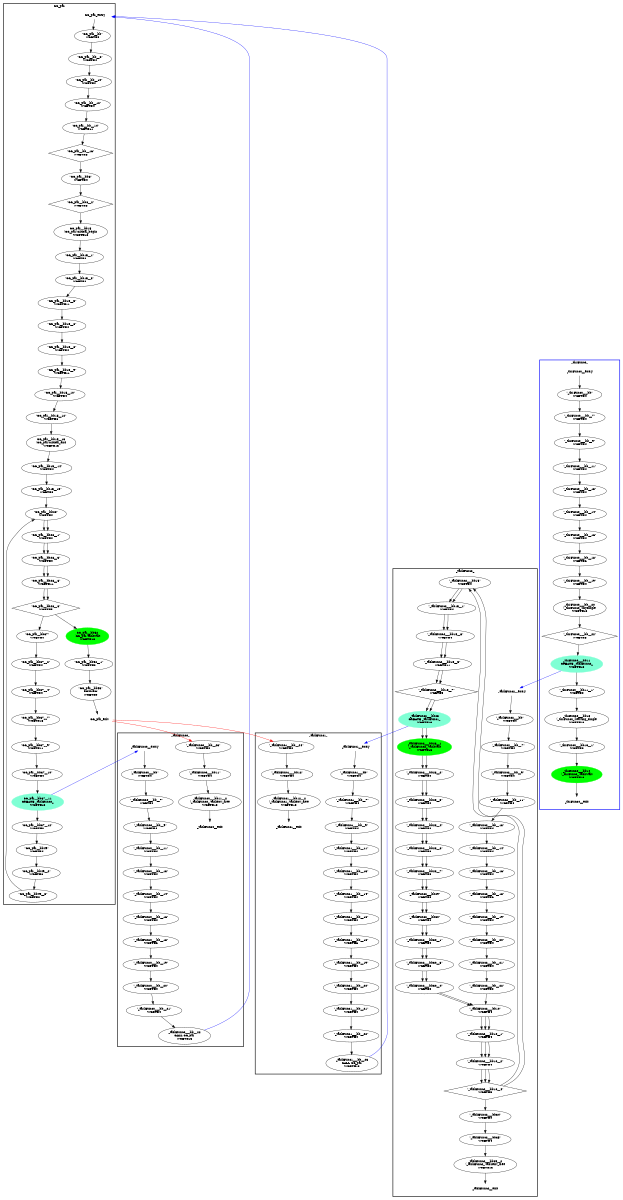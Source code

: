 digraph "CFG" {
fontsize=10;
orientation="portrait";
rankdir="TB";
size="10,8";
CC_par__bb15__1 [fontsize=10, label="\"CC_par__bb15__1\"\nWCET=4", width="0.01"];
CC_par__bb28__6 [fontsize=10, label="\"CC_par__bb28__6\"\nWCET=11", width="0.01"];
CC_par__bb37__10 [fontsize=10, label="\"CC_par__bb37__10\"\nWCET=4", width="0.01"];
CC_par__bb15__15 [fontsize=10, label="\"CC_par__bb15__15\"\nWCET=0", width="0.01"];
CC_par__bb15__5 [fontsize=10, label="\"CC_par__bb15__5\"\nWCET=11", width="0.01"];
CC_par__bb49__3 [fontsize=10, label="\"CC_par__bb49__3\"\nWCET=0", width="0.01"];
CC_par__bb37__11 [color=aquamarine, fontsize=10, label="CC_par__bb37__11\nCREATE _taskFunc0_\nWCET=13", style=filled, width="0.01"];
CC_par__bb15__8 [fontsize=10, label="\"CC_par__bb15__8\"\nWCET=4", width="0.01"];
CC_par__bb15 [fontsize=10, label="CC_par__bb15\n(CC_par)critical_begin\nWCET=13", width="0.01"];
CC_par__bb37__12 [fontsize=10, label="\"CC_par__bb37__12\"\nWCET=0", width="0.01"];
CC_par__bb52 [color=green, fontsize=10, label="CC_par__bb52\n(CC_par)taskwait\nWCET=13", style=filled, width="0.01"];
CC_par__bb28__1 [fontsize=10, label="\"CC_par__bb28__1\"\nWCET=4", width="0.01"];
CC_par__bb53 [fontsize=10, label="\"CC_par__bb53\"\nRETURN\nWCET=0", width="0.01"];
CC_par__bb15__10 [fontsize=10, label="\"CC_par__bb15__10\"\nWCET=4", width="0.01"];
CC_par__bb37__9 [fontsize=10, label="\"CC_par__bb37__9\"\nWCET=11", width="0.01"];
CC_par_entry [color="white", fontsize=10, height="0.01", label="CC_par_entry", width="0.01"];
CC_par_exit [color="white", fontsize=10, label="CC_par_exit", width="0.01"];
CC_par__bb__6 [fontsize=10, label="\"CC_par__bb__6\"\nWCET=4", width="0.01"];
CC_par__bb28__8 [fontsize=10, label="\"CC_par__bb28__8\"\nWCET=5", shape=diamond, width="0.01"];
CC_par__bb37__2 [fontsize=10, label="\"CC_par__bb37__2\"\nWCET=4", width="0.01"];
CC_par__bb__10 [fontsize=10, label="\"CC_par__bb__10\"\nWCET=4", width="0.01"];
CC_par__bb8 [fontsize=10, label="\"CC_par__bb8\"\nWCET=4", width="0.01"];
CC_par__bb15__12 [fontsize=10, label="\"CC_par__bb15__12\"\nWCET=6", width="0.01"];
CC_par__bb37__4 [fontsize=10, label="\"CC_par__bb37__4\"\nWCET=4", width="0.01"];
CC_par__bb15__6 [fontsize=10, label="\"CC_par__bb15__6\"\nWCET=4", width="0.01"];
CC_par__bb15__14 [fontsize=10, label="\"CC_par__bb15__14\"\nWCET=4", width="0.01"];
CC_par__bb15__9 [fontsize=10, label="\"CC_par__bb15__9\"\nWCET=11", width="0.01"];
CC_par__bb__14 [fontsize=10, label="\"CC_par__bb__14\"\nWCET=11", width="0.01"];
CC_par__bb__16 [fontsize=10, label="\"CC_par__bb__16\"\nWCET=5", shape=diamond, width="0.01"];
CC_par__bb37__7 [fontsize=10, label="\"CC_par__bb37__7\"\nWCET=13", width="0.01"];
CC_par__bb37 [fontsize=10, label="\"CC_par__bb37\"\nWCET=4", width="0.01"];
CC_par__bb52__1 [fontsize=10, label="\"CC_par__bb52__1\"\nWCET=0", width="0.01"];
CC_par__bb [fontsize=10, label="\"CC_par__bb\"\nWCET=4", width="0.01"];
CC_par__bb28__3 [fontsize=10, label="\"CC_par__bb28__3\"\nWCET=4", width="0.01"];
CC_par__bb49 [fontsize=10, label="\"CC_par__bb49\"\nWCET=4", width="0.01"];
CC_par__bb28 [fontsize=10, label="\"CC_par__bb28\"\nWCET=4", width="0.01"];
CC_par__bb__12 [fontsize=10, label="\"CC_par__bb__12\"\nWCET=4", width="0.01"];
CC_par__bb49__2 [fontsize=10, label="\"CC_par__bb49__2\"\nWCET=6", width="0.01"];
CC_par__bb15__3 [fontsize=10, label="\"CC_par__bb15__3\"\nWCET=4", width="0.01"];
CC_par__bb15__13 [fontsize=10, label="CC_par__bb15__13\n(CC_par)critical_end\nWCET=13", width="0.01"];
CC_par__bb8__2 [fontsize=10, label="\"CC_par__bb8__2\"\nWCET=5", shape=diamond, width="0.01"];
_thrFunc0___bb14 [color=green, fontsize=10, label="_thrFunc0___bb14\n(_thrFunc0_)taskwait\nWCET=13", style=filled, width="0.01"];
_thrFunc0___bb__13 [fontsize=10, label="\"_thrFunc0___bb__13\"\nWCET=4", width="0.01"];
_thrFunc0___bb__7 [fontsize=10, label="\"_thrFunc0___bb__7\"\nWCET=4", width="0.01"];
_thrFunc0___bb__16 [fontsize=10, label="\"_thrFunc0___bb__16\"\nWCET=4", width="0.01"];
_thrFunc0___bb__14 [fontsize=10, label="\"_thrFunc0___bb__14\"\nWCET=4", width="0.01"];
_thrFunc0___bb__20 [fontsize=10, label="_thrFunc0___bb__20\n(_thrFunc0_)mysingle\nWCET=13", width="0.01"];
_thrFunc0___bb__22 [fontsize=10, label="\"_thrFunc0___bb__22\"\nWCET=5", shape=diamond, width="0.01"];
_thrFunc0___bb__9 [fontsize=10, label="\"_thrFunc0___bb__9\"\nWCET=4", width="0.01"];
_thrFunc0___bb13__1 [fontsize=10, label="\"_thrFunc0___bb13__1\"\nWCET=0", width="0.01"];
_thrFunc0___bb13 [fontsize=10, label="_thrFunc0___bb13\n(_thrFunc0_)leaving_single\nWCET=13", width="0.01"];
_thrFunc0___bb__19 [fontsize=10, label="\"_thrFunc0___bb__19\"\nWCET=4", width="0.01"];
_thrFunc0___bb11__1 [fontsize=10, label="\"_thrFunc0___bb11__1\"\nWCET=0", width="0.01"];
_thrFunc0__exit [color="white", fontsize=10, label="_thrFunc0__exit", width="0.01"];
_thrFunc0___bb__18 [fontsize=10, label="\"_thrFunc0___bb__18\"\nWCET=6", width="0.01"];
_thrFunc0___bb [fontsize=10, label="\"_thrFunc0___bb\"\nWCET=4", width="0.01"];
_thrFunc0___bb11 [color=aquamarine, fontsize=10, label="_thrFunc0___bb11\nCREATE _taskFunc2_\nWCET=13", style=filled, width="0.01"];
_thrFunc0__entry [color="white", fontsize=10, height="0.01", label="_thrFunc0__entry", width="0.01"];
_thrFunc0___bb__11 [fontsize=10, label="\"_thrFunc0___bb__11\"\nWCET=4", width="0.01"];
_taskFunc2___bb15 [fontsize=10, label="\"_taskFunc2___bb15\"\nWCET=4", width="0.01"];
_taskFunc2___bb15__7 [fontsize=10, label="\"_taskFunc2___bb15__7\"\nWCET=5", shape=diamond, width="0.01"];
_taskFunc2___bb [fontsize=10, label="\"_taskFunc2___bb\"\nWCET=4", width="0.01"];
_taskFunc2___bb10 [fontsize=10, label="\"_taskFunc2___bb10\"\nWCET=4", width="0.01"];
_taskFunc2___bb23__3 [fontsize=10, label="\"_taskFunc2___bb23__3\"\nWCET=4", width="0.01"];
_taskFunc2___bb30__1 [fontsize=10, label="\"_taskFunc2___bb30__1\"\nWCET=4", width="0.01"];
_taskFunc2___bb35 [fontsize=10, label="\"_taskFunc2___bb35\"\nWCET=4", width="0.01"];
_taskFunc2___bb15__5 [fontsize=10, label="\"_taskFunc2___bb15__5\"\nWCET=11", width="0.01"];
_taskFunc2___bb23__4 [fontsize=10, label="\"_taskFunc2___bb23__4\"\nWCET=4", width="0.01"];
_taskFunc2__exit [color="white", fontsize=10, label="_taskFunc2__exit", width="0.01"];
_taskFunc2___bb__7 [fontsize=10, label="\"_taskFunc2___bb__7\"\nWCET=4", width="0.01"];
_taskFunc2___bb10__1 [fontsize=10, label="\"_taskFunc2___bb10__1\"\nWCET=4", width="0.01"];
_taskFunc2___bb__21 [fontsize=10, label="\"_taskFunc2___bb__21\"\nWCET=4", width="0.01"];
_taskFunc2___bb10__4 [fontsize=10, label="\"_taskFunc2___bb10__4\"\nWCET=5", shape=diamond, width="0.01"];
_taskFunc2___bb29 [fontsize=10, label="\"_taskFunc2___bb29\"\nWCET=0", width="0.01"];
_taskFunc2___bb23__2 [fontsize=10, label="\"_taskFunc2___bb23__2\"\nWCET=4", width="0.01"];
_taskFunc2___bb15__1 [fontsize=10, label="\"_taskFunc2___bb15__1\"\nWCET=4", width="0.01"];
_taskFunc2___bb__11 [fontsize=10, label="\"_taskFunc2___bb__11\"\nWCET=4", width="0.01"];
_taskFunc2___bb__9 [fontsize=10, label="\"_taskFunc2___bb__9\"\nWCET=4", width="0.01"];
_taskFunc2___bb23 [color=aquamarine, fontsize=10, label="_taskFunc2___bb23\nCREATE _taskFunc1_\nWCET=13", style=filled, width="0.01"];
_taskFunc2___bb__16 [fontsize=10, label="\"_taskFunc2___bb__16\"\nWCET=4", width="0.01"];
_taskFunc2___bb__20 [fontsize=10, label="\"_taskFunc2___bb__20\"\nWCET=4", width="0.01"];
_taskFunc2___bb__22 [fontsize=10, label="\"_taskFunc2___bb__22\"\nWCET=0", width="0.01"];
_taskFunc2___bb23__7 [fontsize=10, label="\"_taskFunc2___bb23__7\"\nWCET=0", width="0.01"];
_taskFunc2___bb23__6 [fontsize=10, label="\"_taskFunc2___bb23__6\"\nWCET=6", width="0.01"];
_taskFunc2___bb30 [fontsize=10, label="\"_taskFunc2___bb30\"\nWCET=4", width="0.01"];
_taskFunc2___bb35__2 [fontsize=10, label="_taskFunc2___bb35__2\n(_taskFunc2_)taskenv_free\nWCET=13", width="0.01"];
_taskFunc2___bb34 [fontsize=10, label="\"_taskFunc2___bb34\"\nWCET=0", width="0.01"];
_taskFunc2___bb__13 [fontsize=10, label="\"_taskFunc2___bb__13\"\nWCET=4", width="0.01"];
_taskFunc2__entry [color="white", fontsize=10, height="0.01", label="_taskFunc2__entry", width="0.01"];
_taskFunc2___bb15__3 [fontsize=10, label="\"_taskFunc2___bb15__3\"\nWCET=4", width="0.01"];
_taskFunc2___bb10__2 [fontsize=10, label="\"_taskFunc2___bb10__2\"\nWCET=4", width="0.01"];
_taskFunc2___bb30__4 [fontsize=10, label="\"_taskFunc2___bb30__4\"\nWCET=0", width="0.01"];
_taskFunc2___bb__14 [fontsize=10, label="\"_taskFunc2___bb__14\"\nWCET=4", width="0.01"];
_taskFunc2___bb__18 [fontsize=10, label="\"_taskFunc2___bb__18\"\nWCET=6", width="0.01"];
_taskFunc2___bb30__3 [fontsize=10, label="\"_taskFunc2___bb30__3\"\nWCET=6", width="0.01"];
_taskFunc2___bb23__1 [color=green, fontsize=10, label="_taskFunc2___bb23__1\n(_taskFunc2_)taskwait\nWCET=13", style=filled, width="0.01"];
_taskFunc2___bb__19 [fontsize=10, label="\"_taskFunc2___bb__19\"\nWCET=4", width="0.01"];
_taskFunc0___bb__19 [fontsize=10, label="\"_taskFunc0___bb__19\"\nWCET=4", width="0.01"];
_taskFunc0___bb__18 [fontsize=10, label="\"_taskFunc0___bb__18\"\nWCET=6", width="0.01"];
_taskFunc0___bb__7 [fontsize=10, label="\"_taskFunc0___bb__7\"\nWCET=4", width="0.01"];
_taskFunc0___bb__9 [fontsize=10, label="\"_taskFunc0___bb__9\"\nWCET=4", width="0.01"];
_taskFunc0___bb__21 [fontsize=10, label="\"_taskFunc0___bb__21\"\nWCET=4", width="0.01"];
_taskFunc0___bb [fontsize=10, label="\"_taskFunc0___bb\"\nWCET=4", width="0.01"];
_taskFunc0__entry [color="white", fontsize=10, height="0.01", label="_taskFunc0__entry", width="0.01"];
_taskFunc0___bb__22 [fontsize=10, label="_taskFunc0___bb__22\nCALL CC_par\nWCET=13", width="0.01"];
_taskFunc0__exit [color="white", fontsize=10, label="_taskFunc0__exit", width="0.01"];
_taskFunc0___bb__13 [fontsize=10, label="\"_taskFunc0___bb__13\"\nWCET=4", width="0.01"];
_taskFunc0___bb__20 [fontsize=10, label="\"_taskFunc0___bb__20\"\nWCET=4", width="0.01"];
_taskFunc0___bb11__2 [fontsize=10, label="_taskFunc0___bb11__2\n(_taskFunc0_)taskenv_free\nWCET=13", width="0.01"];
_taskFunc0___bb__23 [fontsize=10, label="\"_taskFunc0___bb__23\"\nWCET=0", width="0.01"];
_taskFunc0___bb__11 [fontsize=10, label="\"_taskFunc0___bb__11\"\nWCET=4", width="0.01"];
_taskFunc0___bb11 [fontsize=10, label="\"_taskFunc0___bb11\"\nWCET=4", width="0.01"];
_taskFunc0___bb__14 [fontsize=10, label="\"_taskFunc0___bb__14\"\nWCET=4", width="0.01"];
_taskFunc0___bb__16 [fontsize=10, label="\"_taskFunc0___bb__16\"\nWCET=4", width="0.01"];
_taskFunc1___bb__23 [fontsize=10, label="_taskFunc1___bb__23\nCALL CC_par\nWCET=13", width="0.01"];
_taskFunc1___bb__9 [fontsize=10, label="\"_taskFunc1___bb__9\"\nWCET=4", width="0.01"];
_taskFunc1__exit [color="white", fontsize=10, label="_taskFunc1__exit", width="0.01"];
_taskFunc1___bb__16 [fontsize=10, label="\"_taskFunc1___bb__16\"\nWCET=4", width="0.01"];
_taskFunc1___bb__14 [fontsize=10, label="\"_taskFunc1___bb__14\"\nWCET=4", width="0.01"];
_taskFunc1___bb__18 [fontsize=10, label="\"_taskFunc1___bb__18\"\nWCET=6", width="0.01"];
_taskFunc1___bb__19 [fontsize=10, label="\"_taskFunc1___bb__19\"\nWCET=4", width="0.01"];
_taskFunc1___bb__20 [fontsize=10, label="\"_taskFunc1___bb__20\"\nWCET=4", width="0.01"];
_taskFunc1___bb__24 [fontsize=10, label="\"_taskFunc1___bb__24\"\nWCET=0", width="0.01"];
_taskFunc1___bb__13 [fontsize=10, label="\"_taskFunc1___bb__13\"\nWCET=4", width="0.01"];
_taskFunc1___bb__21 [fontsize=10, label="\"_taskFunc1___bb__21\"\nWCET=4", width="0.01"];
_taskFunc1___bb12 [fontsize=10, label="\"_taskFunc1___bb12\"\nWCET=4", width="0.01"];
_taskFunc1___bb12__2 [fontsize=10, label="_taskFunc1___bb12__2\n(_taskFunc1_)taskenv_free\nWCET=13", width="0.01"];
_taskFunc1___bb__11 [fontsize=10, label="\"_taskFunc1___bb__11\"\nWCET=4", width="0.01"];
_taskFunc1__entry [color="white", fontsize=10, height="0.01", label="_taskFunc1__entry", width="0.01"];
_taskFunc1___bb__7 [fontsize=10, label="\"_taskFunc1___bb__7\"\nWCET=4", width="0.01"];
_taskFunc1___bb__22 [fontsize=10, label="\"_taskFunc1___bb__22\"\nWCET=4", width="0.01"];
_taskFunc1___bb [fontsize=10, label="\"_taskFunc1___bb\"\nWCET=4", width="0.01"];
CC_par__bb15__1 -> CC_par__bb15__3  [key=0];
CC_par__bb28__6 -> CC_par__bb28__8  [key=0];
CC_par__bb28__6 -> CC_par__bb28__8  [key=1];
CC_par__bb37__10 -> CC_par__bb37__11  [key=0];
CC_par__bb15__15 -> CC_par__bb28  [key=0];
CC_par__bb15__5 -> CC_par__bb15__6  [key=0];
CC_par__bb49__3 -> CC_par__bb28  [key=0];
CC_par__bb37__11 -> CC_par__bb37__12  [key=0];
CC_par__bb37__11 -> _taskFunc0__entry  [color=blue, key=0];
CC_par__bb15__8 -> CC_par__bb15__9  [key=0];
CC_par__bb15 -> CC_par__bb15__1  [key=0];
CC_par__bb37__12 -> CC_par__bb49  [key=0];
CC_par__bb52 -> CC_par__bb52__1  [key=0];
CC_par__bb28__1 -> CC_par__bb28__3  [key=0];
CC_par__bb28__1 -> CC_par__bb28__3  [key=1];
CC_par__bb53 -> CC_par_exit  [key=0];
CC_par__bb15__10 -> CC_par__bb15__12  [key=0];
CC_par__bb37__9 -> CC_par__bb37__10  [key=0];
CC_par_entry -> CC_par__bb  [key=0];
CC_par_exit -> _taskFunc0___bb__23  [color=red, key=0];
CC_par_exit -> _taskFunc1___bb__24  [color=red, key=0];
CC_par__bb__6 -> CC_par__bb__10  [key=0];
CC_par__bb28__8 -> CC_par__bb37  [key=0];
CC_par__bb28__8 -> CC_par__bb52  [key=0];
CC_par__bb37__2 -> CC_par__bb37__4  [key=0];
CC_par__bb__10 -> CC_par__bb__12  [key=0];
CC_par__bb8 -> CC_par__bb8__2  [key=0];
CC_par__bb15__12 -> CC_par__bb15__13  [key=0];
CC_par__bb37__4 -> CC_par__bb37__7  [key=0];
CC_par__bb15__6 -> CC_par__bb15__8  [key=0];
CC_par__bb15__14 -> CC_par__bb15__15  [key=0];
CC_par__bb15__9 -> CC_par__bb15__10  [key=0];
CC_par__bb__14 -> CC_par__bb__16  [key=0];
CC_par__bb__16 -> CC_par__bb8  [key=0];
CC_par__bb37__7 -> CC_par__bb37__9  [key=0];
CC_par__bb37 -> CC_par__bb37__2  [key=0];
CC_par__bb52__1 -> CC_par__bb53  [key=0];
CC_par__bb -> CC_par__bb__6  [key=0];
CC_par__bb28__3 -> CC_par__bb28__6  [key=0];
CC_par__bb28__3 -> CC_par__bb28__6  [key=1];
CC_par__bb49 -> CC_par__bb49__2  [key=0];
CC_par__bb28 -> CC_par__bb28__1  [key=0];
CC_par__bb28 -> CC_par__bb28__1  [key=1];
CC_par__bb__12 -> CC_par__bb__14  [key=0];
CC_par__bb49__2 -> CC_par__bb49__3  [key=0];
CC_par__bb15__3 -> CC_par__bb15__5  [key=0];
CC_par__bb15__13 -> CC_par__bb15__14  [key=0];
CC_par__bb8__2 -> CC_par__bb15  [key=0];
_thrFunc0___bb14 -> _thrFunc0__exit  [key=0];
_thrFunc0___bb__13 -> _thrFunc0___bb__14  [key=0];
_thrFunc0___bb__7 -> _thrFunc0___bb__9  [key=0];
_thrFunc0___bb__16 -> _thrFunc0___bb__18  [key=0];
_thrFunc0___bb__14 -> _thrFunc0___bb__16  [key=0];
_thrFunc0___bb__20 -> _thrFunc0___bb__22  [key=0];
_thrFunc0___bb__22 -> _thrFunc0___bb11  [key=0];
_thrFunc0___bb__9 -> _thrFunc0___bb__11  [key=0];
_thrFunc0___bb13__1 -> _thrFunc0___bb14  [key=0];
_thrFunc0___bb13 -> _thrFunc0___bb13__1  [key=0];
_thrFunc0___bb__19 -> _thrFunc0___bb__20  [key=0];
_thrFunc0___bb11__1 -> _thrFunc0___bb13  [key=0];
_thrFunc0___bb__18 -> _thrFunc0___bb__19  [key=0];
_thrFunc0___bb -> _thrFunc0___bb__7  [key=0];
_thrFunc0___bb11 -> _thrFunc0___bb11__1  [key=0];
_thrFunc0___bb11 -> _taskFunc2__entry  [color=blue, key=0];
_thrFunc0__entry -> _thrFunc0___bb  [key=0];
_thrFunc0___bb__11 -> _thrFunc0___bb__13  [key=0];
_taskFunc2___bb15 -> _taskFunc2___bb15__1  [key=0];
_taskFunc2___bb15 -> _taskFunc2___bb15__1  [key=1];
_taskFunc2___bb15__7 -> _taskFunc2___bb23  [key=0];
_taskFunc2___bb15__7 -> _taskFunc2___bb23  [key=1];
_taskFunc2___bb -> _taskFunc2___bb__7  [key=0];
_taskFunc2___bb10 -> _taskFunc2___bb10__1  [key=0];
_taskFunc2___bb10 -> _taskFunc2___bb10__1  [key=1];
_taskFunc2___bb10 -> _taskFunc2___bb10__1  [key=2];
_taskFunc2___bb23__3 -> _taskFunc2___bb23__4  [key=0];
_taskFunc2___bb23__3 -> _taskFunc2___bb23__4  [key=1];
_taskFunc2___bb30__1 -> _taskFunc2___bb30__3  [key=0];
_taskFunc2___bb30__1 -> _taskFunc2___bb30__3  [key=1];
_taskFunc2___bb35 -> _taskFunc2___bb35__2  [key=0];
_taskFunc2___bb15__5 -> _taskFunc2___bb15__7  [key=0];
_taskFunc2___bb15__5 -> _taskFunc2___bb15__7  [key=1];
_taskFunc2___bb23__4 -> _taskFunc2___bb23__6  [key=0];
_taskFunc2___bb23__4 -> _taskFunc2___bb23__6  [key=1];
_taskFunc2___bb__7 -> _taskFunc2___bb__9  [key=0];
_taskFunc2___bb10__1 -> _taskFunc2___bb10__2  [key=0];
_taskFunc2___bb10__1 -> _taskFunc2___bb10__2  [key=1];
_taskFunc2___bb10__1 -> _taskFunc2___bb10__2  [key=2];
_taskFunc2___bb__21 -> _taskFunc2___bb__22  [key=0];
_taskFunc2___bb10__4 -> _taskFunc2___bb15  [key=0];
_taskFunc2___bb10__4 -> _taskFunc2___bb15  [key=1];
_taskFunc2___bb10__4 -> _taskFunc2___bb34  [key=0];
_taskFunc2___bb29 -> _taskFunc2___bb30  [key=0];
_taskFunc2___bb29 -> _taskFunc2___bb30  [key=1];
_taskFunc2___bb23__2 -> _taskFunc2___bb23__3  [key=0];
_taskFunc2___bb23__2 -> _taskFunc2___bb23__3  [key=1];
_taskFunc2___bb15__1 -> _taskFunc2___bb15__3  [key=0];
_taskFunc2___bb15__1 -> _taskFunc2___bb15__3  [key=1];
_taskFunc2___bb__11 -> _taskFunc2___bb__13  [key=0];
_taskFunc2___bb__9 -> _taskFunc2___bb__11  [key=0];
_taskFunc2___bb23 -> _taskFunc2___bb23__1  [key=0];
_taskFunc2___bb23 -> _taskFunc2___bb23__1  [key=1];
_taskFunc2___bb23 -> _taskFunc1__entry  [color=blue, key=0];
_taskFunc2___bb__16 -> _taskFunc2___bb__18  [key=0];
_taskFunc2___bb__20 -> _taskFunc2___bb__21  [key=0];
_taskFunc2___bb__22 -> _taskFunc2___bb10  [key=0];
_taskFunc2___bb23__7 -> _taskFunc2___bb29  [key=0];
_taskFunc2___bb23__7 -> _taskFunc2___bb29  [key=1];
_taskFunc2___bb23__6 -> _taskFunc2___bb23__7  [key=0];
_taskFunc2___bb23__6 -> _taskFunc2___bb23__7  [key=1];
_taskFunc2___bb30 -> _taskFunc2___bb30__1  [key=0];
_taskFunc2___bb30 -> _taskFunc2___bb30__1  [key=1];
_taskFunc2___bb35__2 -> _taskFunc2__exit  [key=0];
_taskFunc2___bb34 -> _taskFunc2___bb35  [key=0];
_taskFunc2___bb__13 -> _taskFunc2___bb__14  [key=0];
_taskFunc2__entry -> _taskFunc2___bb  [key=0];
_taskFunc2___bb15__3 -> _taskFunc2___bb15__5  [key=0];
_taskFunc2___bb15__3 -> _taskFunc2___bb15__5  [key=1];
_taskFunc2___bb10__2 -> _taskFunc2___bb10__4  [key=0];
_taskFunc2___bb10__2 -> _taskFunc2___bb10__4  [key=1];
_taskFunc2___bb10__2 -> _taskFunc2___bb10__4  [key=2];
_taskFunc2___bb30__4 -> _taskFunc2___bb10  [key=0];
_taskFunc2___bb30__4 -> _taskFunc2___bb10  [key=1];
_taskFunc2___bb__14 -> _taskFunc2___bb__16  [key=0];
_taskFunc2___bb__18 -> _taskFunc2___bb__19  [key=0];
_taskFunc2___bb30__3 -> _taskFunc2___bb30__4  [key=0];
_taskFunc2___bb30__3 -> _taskFunc2___bb30__4  [key=1];
_taskFunc2___bb23__1 -> _taskFunc2___bb23__2  [key=0];
_taskFunc2___bb23__1 -> _taskFunc2___bb23__2  [key=1];
_taskFunc2___bb__19 -> _taskFunc2___bb__20  [key=0];
_taskFunc0___bb__19 -> _taskFunc0___bb__20  [key=0];
_taskFunc0___bb__18 -> _taskFunc0___bb__19  [key=0];
_taskFunc0___bb__7 -> _taskFunc0___bb__9  [key=0];
_taskFunc0___bb__9 -> _taskFunc0___bb__11  [key=0];
_taskFunc0___bb__21 -> _taskFunc0___bb__22  [key=0];
_taskFunc0___bb -> _taskFunc0___bb__7  [key=0];
_taskFunc0__entry -> _taskFunc0___bb  [key=0];
_taskFunc0___bb__22 -> CC_par_entry  [color=blue, key=0];
_taskFunc0___bb__13 -> _taskFunc0___bb__14  [key=0];
_taskFunc0___bb__20 -> _taskFunc0___bb__21  [key=0];
_taskFunc0___bb11__2 -> _taskFunc0__exit  [key=0];
_taskFunc0___bb__23 -> _taskFunc0___bb11  [key=0];
_taskFunc0___bb__11 -> _taskFunc0___bb__13  [key=0];
_taskFunc0___bb11 -> _taskFunc0___bb11__2  [key=0];
_taskFunc0___bb__14 -> _taskFunc0___bb__16  [key=0];
_taskFunc0___bb__16 -> _taskFunc0___bb__18  [key=0];
_taskFunc1___bb__23 -> CC_par_entry  [color=blue, key=0];
_taskFunc1___bb__9 -> _taskFunc1___bb__11  [key=0];
_taskFunc1___bb__16 -> _taskFunc1___bb__18  [key=0];
_taskFunc1___bb__14 -> _taskFunc1___bb__16  [key=0];
_taskFunc1___bb__18 -> _taskFunc1___bb__19  [key=0];
_taskFunc1___bb__19 -> _taskFunc1___bb__20  [key=0];
_taskFunc1___bb__20 -> _taskFunc1___bb__21  [key=0];
_taskFunc1___bb__24 -> _taskFunc1___bb12  [key=0];
_taskFunc1___bb__13 -> _taskFunc1___bb__14  [key=0];
_taskFunc1___bb__21 -> _taskFunc1___bb__22  [key=0];
_taskFunc1___bb12 -> _taskFunc1___bb12__2  [key=0];
_taskFunc1___bb12__2 -> _taskFunc1__exit  [key=0];
_taskFunc1___bb__11 -> _taskFunc1___bb__13  [key=0];
_taskFunc1__entry -> _taskFunc1___bb  [key=0];
_taskFunc1___bb__7 -> _taskFunc1___bb__9  [key=0];
_taskFunc1___bb__22 -> _taskFunc1___bb__23  [key=0];
_taskFunc1___bb -> _taskFunc1___bb__7  [key=0];
subgraph "cluster__thrFunc0_" {
label=_thrFunc0_
style="bold"
color="blue"
"_thrFunc0___bb"
"_thrFunc0___bb__7"
"_thrFunc0___bb__9"
"_thrFunc0___bb__11"
"_thrFunc0___bb__13"
"_thrFunc0___bb__14"
"_thrFunc0___bb__16"
"_thrFunc0___bb__18"
"_thrFunc0___bb__19"
"_thrFunc0___bb__20"
"_thrFunc0___bb__22"
"_thrFunc0___bb11"
"_thrFunc0___bb11__1"
"_thrFunc0___bb13"
"_thrFunc0___bb13__1"
"_thrFunc0___bb14"

"_thrFunc0__entry"
"_thrFunc0__exit"
}
subgraph "cluster__taskFunc2_" {
label=_taskFunc2_
style="bold"
"_taskFunc2___bb"
"_taskFunc2___bb__7"
"_taskFunc2___bb__9"
"_taskFunc2___bb__11"
"_taskFunc2___bb__13"
"_taskFunc2___bb__14"
"_taskFunc2___bb__16"
"_taskFunc2___bb__18"
"_taskFunc2___bb__19"
"_taskFunc2___bb__20"
"_taskFunc2___bb__21"
"_taskFunc2___bb__22"
"_taskFunc2___bb10"
"_taskFunc2___bb10__1"
"_taskFunc2___bb10__2"
"_taskFunc2___bb10__4"
"_taskFunc2___bb15"
"_taskFunc2___bb15__1"
"_taskFunc2___bb15__3"
"_taskFunc2___bb15__5"
"_taskFunc2___bb15__7"
"_taskFunc2___bb23"
"_taskFunc2___bb23__1"
"_taskFunc2___bb23__2"
"_taskFunc2___bb23__3"
"_taskFunc2___bb23__4"
"_taskFunc2___bb23__6"
"_taskFunc2___bb23__7"
"_taskFunc2___bb29"
"_taskFunc2___bb30"
"_taskFunc2___bb30__1"
"_taskFunc2___bb30__3"
"_taskFunc2___bb30__4"
"_taskFunc2___bb34"
"_taskFunc2___bb35"
"_taskFunc2___bb35__2"

"_taskFunc2__entry"
"_taskFunc2__exit"
}
subgraph "cluster__taskFunc1_" {
label=_taskFunc1_
style="bold"
"_taskFunc1___bb"
"_taskFunc1___bb__7"
"_taskFunc1___bb__9"
"_taskFunc1___bb__11"
"_taskFunc1___bb__13"
"_taskFunc1___bb__14"
"_taskFunc1___bb__16"
"_taskFunc1___bb__18"
"_taskFunc1___bb__19"
"_taskFunc1___bb__20"
"_taskFunc1___bb__21"
"_taskFunc1___bb__22"
"_taskFunc1___bb__23"
"_taskFunc1___bb__24"
"_taskFunc1___bb12"
"_taskFunc1___bb12__2"

"_taskFunc1__entry"
"_taskFunc1__exit"
}
subgraph "cluster_CC_par" {
label=CC_par
style="bold"
"CC_par__bb"
"CC_par__bb__6"
"CC_par__bb__10"
"CC_par__bb__12"
"CC_par__bb__14"
"CC_par__bb__16"
"CC_par__bb8"
"CC_par__bb8__2"




"CC_par__bb15"
"CC_par__bb15__1"
"CC_par__bb15__3"
"CC_par__bb15__5"
"CC_par__bb15__6"
"CC_par__bb15__8"
"CC_par__bb15__9"
"CC_par__bb15__10"
"CC_par__bb15__12"
"CC_par__bb15__13"
"CC_par__bb15__14"
"CC_par__bb15__15"
"CC_par__bb28"
"CC_par__bb28__1"
"CC_par__bb28__3"
"CC_par__bb28__6"
"CC_par__bb28__8"
"CC_par__bb37"
"CC_par__bb37__2"
"CC_par__bb37__4"
"CC_par__bb37__7"
"CC_par__bb37__9"
"CC_par__bb37__10"
"CC_par__bb37__11"
"CC_par__bb37__12"
"CC_par__bb49"
"CC_par__bb49__2"
"CC_par__bb49__3"
"CC_par__bb52"
"CC_par__bb52__1"
"CC_par__bb53"
"CC_par_entry"
"CC_par_exit"
}
subgraph "cluster__taskFunc0_" {
label=_taskFunc0_
style="bold"
"_taskFunc0___bb"
"_taskFunc0___bb__7"
"_taskFunc0___bb__9"
"_taskFunc0___bb__11"
"_taskFunc0___bb__13"
"_taskFunc0___bb__14"
"_taskFunc0___bb__16"
"_taskFunc0___bb__18"
"_taskFunc0___bb__19"
"_taskFunc0___bb__20"
"_taskFunc0___bb__21"
"_taskFunc0___bb__22"
"_taskFunc0___bb__23"
"_taskFunc0___bb11"
"_taskFunc0___bb11__2"

"_taskFunc0__entry"
"_taskFunc0__exit"
}
}
